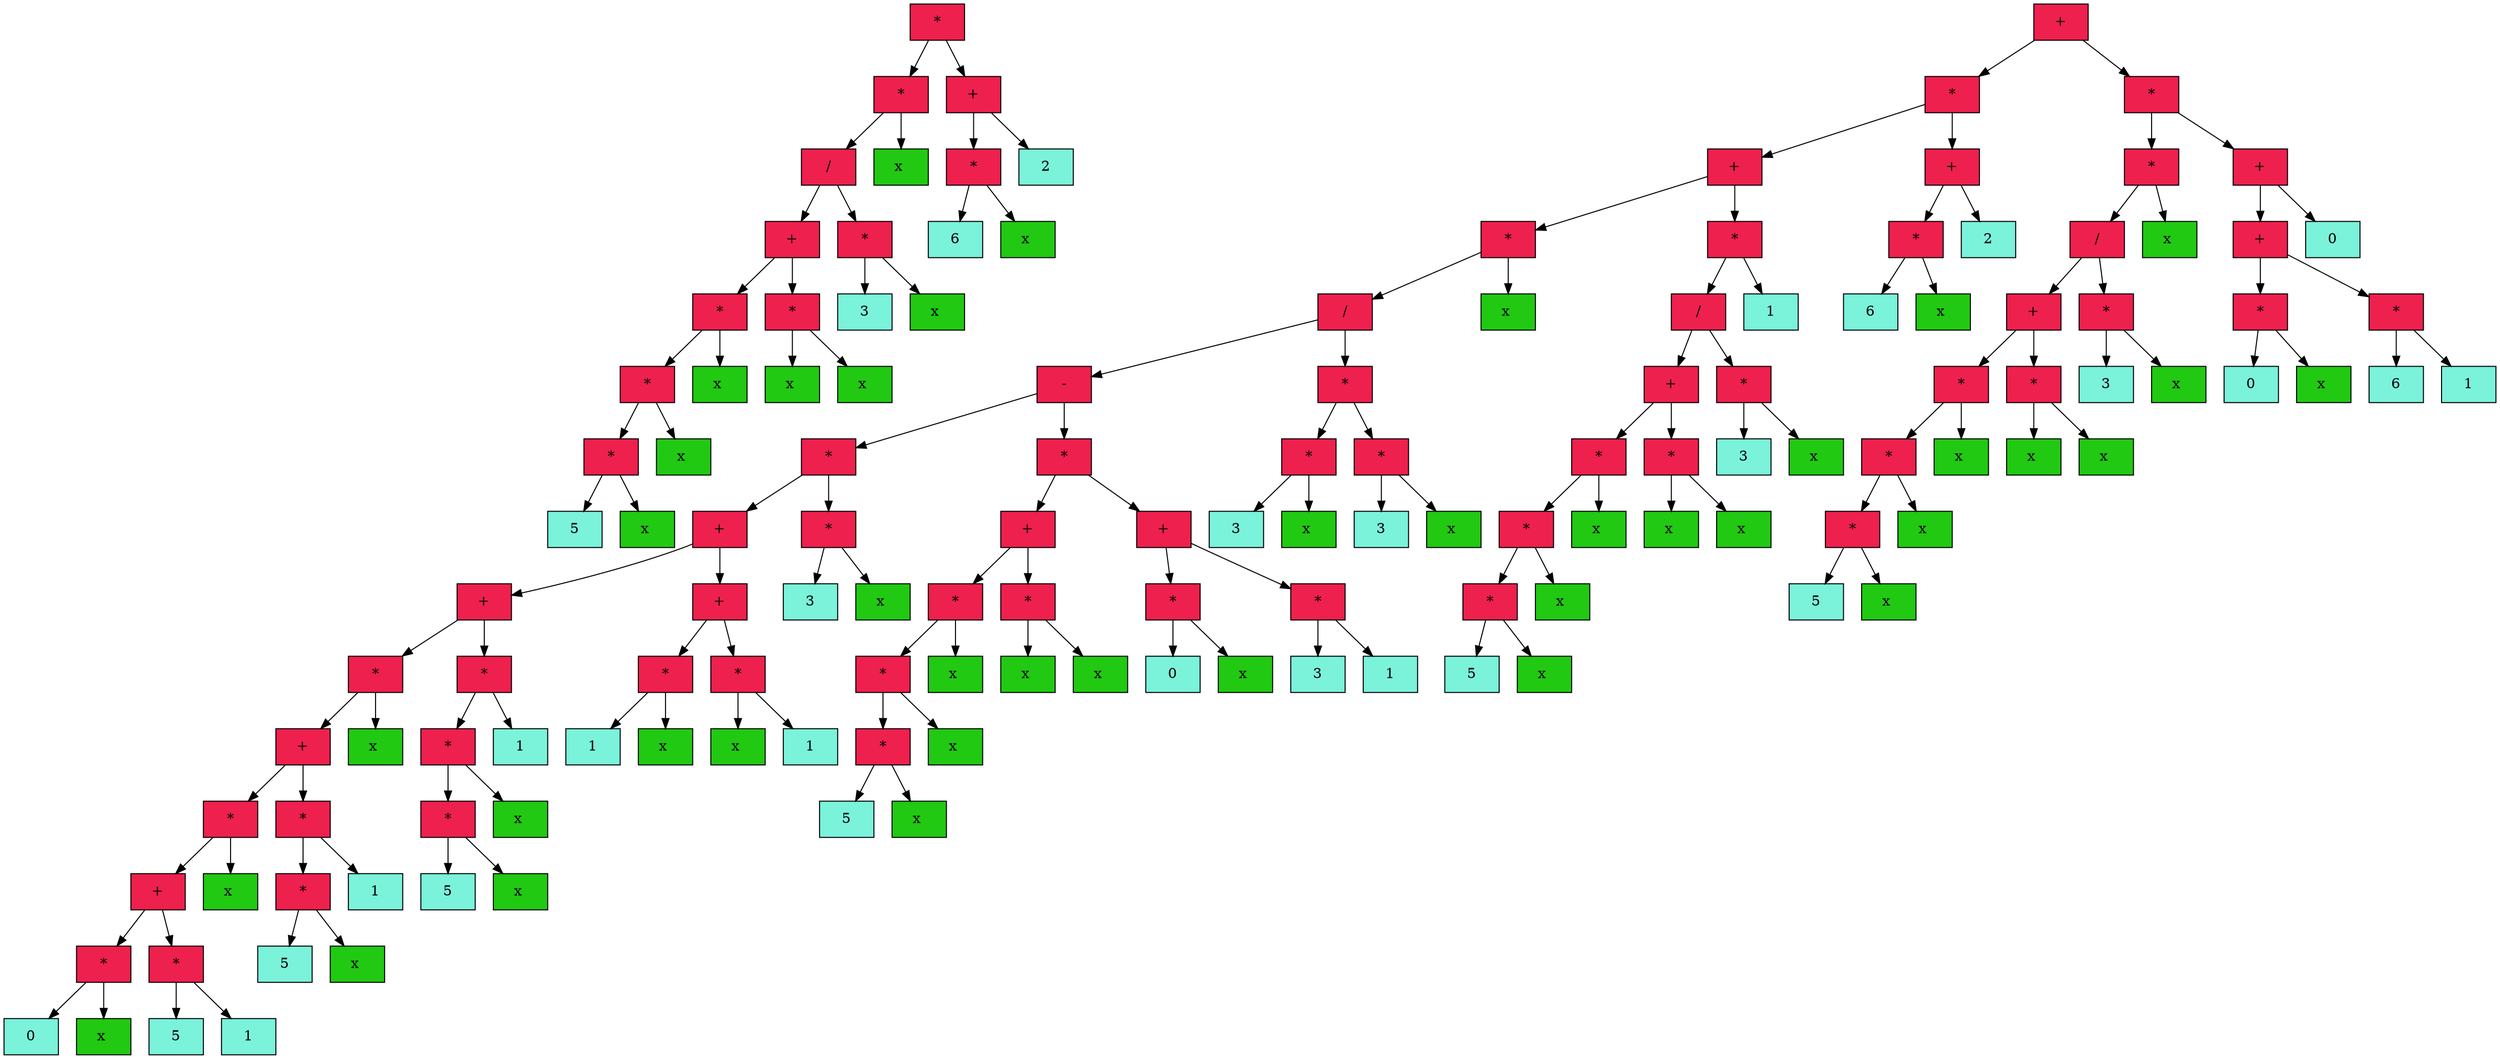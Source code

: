 digraph DotGraph
{
    Node64 [shape="box", color="black", fontcolor="black", fillcolor="#EE204D", style="filled", weight="1", label=" * "];
    Node112 [shape="box", color="black", fontcolor="black", fillcolor="#EE204D", style="filled", weight="1", label=" * "];
    Node160 [shape="box", color="black", fontcolor="black", fillcolor="#EE204D", style="filled", weight="1", label=" / "];
    Node208 [shape="box", color="black", fontcolor="black", fillcolor="#EE204D", style="filled", weight="1", label=" + "];
    Node256 [shape="box", color="black", fontcolor="black", fillcolor="#EE204D", style="filled", weight="1", label=" * "];
    Node304 [shape="box", color="black", fontcolor="black", fillcolor="#EE204D", style="filled", weight="1", label=" * "];
    Node352 [shape="box", color="black", fontcolor="black", fillcolor="#EE204D", style="filled", weight="1", label=" * "];
    Node400 [shape="box", color="black", fontcolor="black", fillcolor="#7BF2DA", style="filled", weight="1", label="5"];
    Node352 -> Node400 [color="black", style="solid", weight="1", label=""];
    Node448 [shape="box", color="black", fontcolor="black", fillcolor="#21C912", style="filled", weight="1", label="x "];
    Node352 -> Node448 [color="black", style="solid", weight="1", label=""];
    Node304 -> Node352 [color="black", style="solid", weight="1", label=""];
    Node496 [shape="box", color="black", fontcolor="black", fillcolor="#21C912", style="filled", weight="1", label="x "];
    Node304 -> Node496 [color="black", style="solid", weight="1", label=""];
    Node256 -> Node304 [color="black", style="solid", weight="1", label=""];
    Node544 [shape="box", color="black", fontcolor="black", fillcolor="#21C912", style="filled", weight="1", label="x "];
    Node256 -> Node544 [color="black", style="solid", weight="1", label=""];
    Node208 -> Node256 [color="black", style="solid", weight="1", label=""];
    Node592 [shape="box", color="black", fontcolor="black", fillcolor="#EE204D", style="filled", weight="1", label=" * "];
    Node640 [shape="box", color="black", fontcolor="black", fillcolor="#21C912", style="filled", weight="1", label="x "];
    Node592 -> Node640 [color="black", style="solid", weight="1", label=""];
    Node688 [shape="box", color="black", fontcolor="black", fillcolor="#21C912", style="filled", weight="1", label="x "];
    Node592 -> Node688 [color="black", style="solid", weight="1", label=""];
    Node208 -> Node592 [color="black", style="solid", weight="1", label=""];
    Node160 -> Node208 [color="black", style="solid", weight="1", label=""];
    Node736 [shape="box", color="black", fontcolor="black", fillcolor="#EE204D", style="filled", weight="1", label=" * "];
    Node784 [shape="box", color="black", fontcolor="black", fillcolor="#7BF2DA", style="filled", weight="1", label="3"];
    Node736 -> Node784 [color="black", style="solid", weight="1", label=""];
    Node832 [shape="box", color="black", fontcolor="black", fillcolor="#21C912", style="filled", weight="1", label="x "];
    Node736 -> Node832 [color="black", style="solid", weight="1", label=""];
    Node160 -> Node736 [color="black", style="solid", weight="1", label=""];
    Node112 -> Node160 [color="black", style="solid", weight="1", label=""];
    Node880 [shape="box", color="black", fontcolor="black", fillcolor="#21C912", style="filled", weight="1", label="x "];
    Node112 -> Node880 [color="black", style="solid", weight="1", label=""];
    Node64 -> Node112 [color="black", style="solid", weight="1", label=""];
    Node928 [shape="box", color="black", fontcolor="black", fillcolor="#EE204D", style="filled", weight="1", label=" + "];
    Node976 [shape="box", color="black", fontcolor="black", fillcolor="#EE204D", style="filled", weight="1", label=" * "];
    Node1024 [shape="box", color="black", fontcolor="black", fillcolor="#7BF2DA", style="filled", weight="1", label="6"];
    Node976 -> Node1024 [color="black", style="solid", weight="1", label=""];
    Node1072 [shape="box", color="black", fontcolor="black", fillcolor="#21C912", style="filled", weight="1", label="x "];
    Node976 -> Node1072 [color="black", style="solid", weight="1", label=""];
    Node928 -> Node976 [color="black", style="solid", weight="1", label=""];
    Node1120 [shape="box", color="black", fontcolor="black", fillcolor="#7BF2DA", style="filled", weight="1", label="2"];
    Node928 -> Node1120 [color="black", style="solid", weight="1", label=""];
    Node64 -> Node928 [color="black", style="solid", weight="1", label=""];
    Node6832 [shape="box", color="black", fontcolor="black", fillcolor="#EE204D", style="filled", weight="1", label=" + "];
    Node6784 [shape="box", color="black", fontcolor="black", fillcolor="#EE204D", style="filled", weight="1", label=" * "];
    Node6736 [shape="box", color="black", fontcolor="black", fillcolor="#EE204D", style="filled", weight="1", label=" + "];
    Node6688 [shape="box", color="black", fontcolor="black", fillcolor="#EE204D", style="filled", weight="1", label=" * "];
    Node6640 [shape="box", color="black", fontcolor="black", fillcolor="#EE204D", style="filled", weight="1", label=" / "];
    Node6592 [shape="box", color="black", fontcolor="black", fillcolor="#EE204D", style="filled", weight="1", label=" - "];
    Node6544 [shape="box", color="black", fontcolor="black", fillcolor="#EE204D", style="filled", weight="1", label=" * "];
    Node6496 [shape="box", color="black", fontcolor="black", fillcolor="#EE204D", style="filled", weight="1", label=" + "];
    Node6448 [shape="box", color="black", fontcolor="black", fillcolor="#EE204D", style="filled", weight="1", label=" + "];
    Node6400 [shape="box", color="black", fontcolor="black", fillcolor="#EE204D", style="filled", weight="1", label=" * "];
    Node6352 [shape="box", color="black", fontcolor="black", fillcolor="#EE204D", style="filled", weight="1", label=" + "];
    Node6304 [shape="box", color="black", fontcolor="black", fillcolor="#EE204D", style="filled", weight="1", label=" * "];
    Node6256 [shape="box", color="black", fontcolor="black", fillcolor="#EE204D", style="filled", weight="1", label=" + "];
    Node6208 [shape="box", color="black", fontcolor="black", fillcolor="#EE204D", style="filled", weight="1", label=" * "];
    Node6160 [shape="box", color="black", fontcolor="black", fillcolor="#7BF2DA", style="filled", weight="1", label="0"];
    Node6208 -> Node6160 [color="black", style="solid", weight="1", label=""];
    Node6112 [shape="box", color="black", fontcolor="black", fillcolor="#21C912", style="filled", weight="1", label="x "];
    Node6208 -> Node6112 [color="black", style="solid", weight="1", label=""];
    Node6256 -> Node6208 [color="black", style="solid", weight="1", label=""];
    Node6064 [shape="box", color="black", fontcolor="black", fillcolor="#EE204D", style="filled", weight="1", label=" * "];
    Node6016 [shape="box", color="black", fontcolor="black", fillcolor="#7BF2DA", style="filled", weight="1", label="5"];
    Node6064 -> Node6016 [color="black", style="solid", weight="1", label=""];
    Node5968 [shape="box", color="black", fontcolor="black", fillcolor="#7BF2DA", style="filled", weight="1", label="1"];
    Node6064 -> Node5968 [color="black", style="solid", weight="1", label=""];
    Node6256 -> Node6064 [color="black", style="solid", weight="1", label=""];
    Node6304 -> Node6256 [color="black", style="solid", weight="1", label=""];
    Node5920 [shape="box", color="black", fontcolor="black", fillcolor="#21C912", style="filled", weight="1", label="x "];
    Node6304 -> Node5920 [color="black", style="solid", weight="1", label=""];
    Node6352 -> Node6304 [color="black", style="solid", weight="1", label=""];
    Node5872 [shape="box", color="black", fontcolor="black", fillcolor="#EE204D", style="filled", weight="1", label=" * "];
    Node5824 [shape="box", color="black", fontcolor="black", fillcolor="#EE204D", style="filled", weight="1", label=" * "];
    Node5776 [shape="box", color="black", fontcolor="black", fillcolor="#7BF2DA", style="filled", weight="1", label="5"];
    Node5824 -> Node5776 [color="black", style="solid", weight="1", label=""];
    Node5728 [shape="box", color="black", fontcolor="black", fillcolor="#21C912", style="filled", weight="1", label="x "];
    Node5824 -> Node5728 [color="black", style="solid", weight="1", label=""];
    Node5872 -> Node5824 [color="black", style="solid", weight="1", label=""];
    Node5680 [shape="box", color="black", fontcolor="black", fillcolor="#7BF2DA", style="filled", weight="1", label="1"];
    Node5872 -> Node5680 [color="black", style="solid", weight="1", label=""];
    Node6352 -> Node5872 [color="black", style="solid", weight="1", label=""];
    Node6400 -> Node6352 [color="black", style="solid", weight="1", label=""];
    Node5632 [shape="box", color="black", fontcolor="black", fillcolor="#21C912", style="filled", weight="1", label="x "];
    Node6400 -> Node5632 [color="black", style="solid", weight="1", label=""];
    Node6448 -> Node6400 [color="black", style="solid", weight="1", label=""];
    Node5584 [shape="box", color="black", fontcolor="black", fillcolor="#EE204D", style="filled", weight="1", label=" * "];
    Node5536 [shape="box", color="black", fontcolor="black", fillcolor="#EE204D", style="filled", weight="1", label=" * "];
    Node5488 [shape="box", color="black", fontcolor="black", fillcolor="#EE204D", style="filled", weight="1", label=" * "];
    Node5440 [shape="box", color="black", fontcolor="black", fillcolor="#7BF2DA", style="filled", weight="1", label="5"];
    Node5488 -> Node5440 [color="black", style="solid", weight="1", label=""];
    Node5392 [shape="box", color="black", fontcolor="black", fillcolor="#21C912", style="filled", weight="1", label="x "];
    Node5488 -> Node5392 [color="black", style="solid", weight="1", label=""];
    Node5536 -> Node5488 [color="black", style="solid", weight="1", label=""];
    Node5344 [shape="box", color="black", fontcolor="black", fillcolor="#21C912", style="filled", weight="1", label="x "];
    Node5536 -> Node5344 [color="black", style="solid", weight="1", label=""];
    Node5584 -> Node5536 [color="black", style="solid", weight="1", label=""];
    Node5296 [shape="box", color="black", fontcolor="black", fillcolor="#7BF2DA", style="filled", weight="1", label="1"];
    Node5584 -> Node5296 [color="black", style="solid", weight="1", label=""];
    Node6448 -> Node5584 [color="black", style="solid", weight="1", label=""];
    Node6496 -> Node6448 [color="black", style="solid", weight="1", label=""];
    Node5248 [shape="box", color="black", fontcolor="black", fillcolor="#EE204D", style="filled", weight="1", label=" + "];
    Node5200 [shape="box", color="black", fontcolor="black", fillcolor="#EE204D", style="filled", weight="1", label=" * "];
    Node5152 [shape="box", color="black", fontcolor="black", fillcolor="#7BF2DA", style="filled", weight="1", label="1"];
    Node5200 -> Node5152 [color="black", style="solid", weight="1", label=""];
    Node5104 [shape="box", color="black", fontcolor="black", fillcolor="#21C912", style="filled", weight="1", label="x "];
    Node5200 -> Node5104 [color="black", style="solid", weight="1", label=""];
    Node5248 -> Node5200 [color="black", style="solid", weight="1", label=""];
    Node5056 [shape="box", color="black", fontcolor="black", fillcolor="#EE204D", style="filled", weight="1", label=" * "];
    Node5008 [shape="box", color="black", fontcolor="black", fillcolor="#21C912", style="filled", weight="1", label="x "];
    Node5056 -> Node5008 [color="black", style="solid", weight="1", label=""];
    Node4960 [shape="box", color="black", fontcolor="black", fillcolor="#7BF2DA", style="filled", weight="1", label="1"];
    Node5056 -> Node4960 [color="black", style="solid", weight="1", label=""];
    Node5248 -> Node5056 [color="black", style="solid", weight="1", label=""];
    Node6496 -> Node5248 [color="black", style="solid", weight="1", label=""];
    Node6544 -> Node6496 [color="black", style="solid", weight="1", label=""];
    Node4912 [shape="box", color="black", fontcolor="black", fillcolor="#EE204D", style="filled", weight="1", label=" * "];
    Node4864 [shape="box", color="black", fontcolor="black", fillcolor="#7BF2DA", style="filled", weight="1", label="3"];
    Node4912 -> Node4864 [color="black", style="solid", weight="1", label=""];
    Node4816 [shape="box", color="black", fontcolor="black", fillcolor="#21C912", style="filled", weight="1", label="x "];
    Node4912 -> Node4816 [color="black", style="solid", weight="1", label=""];
    Node6544 -> Node4912 [color="black", style="solid", weight="1", label=""];
    Node6592 -> Node6544 [color="black", style="solid", weight="1", label=""];
    Node4768 [shape="box", color="black", fontcolor="black", fillcolor="#EE204D", style="filled", weight="1", label=" * "];
    Node4720 [shape="box", color="black", fontcolor="black", fillcolor="#EE204D", style="filled", weight="1", label=" + "];
    Node4672 [shape="box", color="black", fontcolor="black", fillcolor="#EE204D", style="filled", weight="1", label=" * "];
    Node4624 [shape="box", color="black", fontcolor="black", fillcolor="#EE204D", style="filled", weight="1", label=" * "];
    Node4576 [shape="box", color="black", fontcolor="black", fillcolor="#EE204D", style="filled", weight="1", label=" * "];
    Node4528 [shape="box", color="black", fontcolor="black", fillcolor="#7BF2DA", style="filled", weight="1", label="5"];
    Node4576 -> Node4528 [color="black", style="solid", weight="1", label=""];
    Node4480 [shape="box", color="black", fontcolor="black", fillcolor="#21C912", style="filled", weight="1", label="x "];
    Node4576 -> Node4480 [color="black", style="solid", weight="1", label=""];
    Node4624 -> Node4576 [color="black", style="solid", weight="1", label=""];
    Node4432 [shape="box", color="black", fontcolor="black", fillcolor="#21C912", style="filled", weight="1", label="x "];
    Node4624 -> Node4432 [color="black", style="solid", weight="1", label=""];
    Node4672 -> Node4624 [color="black", style="solid", weight="1", label=""];
    Node4384 [shape="box", color="black", fontcolor="black", fillcolor="#21C912", style="filled", weight="1", label="x "];
    Node4672 -> Node4384 [color="black", style="solid", weight="1", label=""];
    Node4720 -> Node4672 [color="black", style="solid", weight="1", label=""];
    Node4336 [shape="box", color="black", fontcolor="black", fillcolor="#EE204D", style="filled", weight="1", label=" * "];
    Node4288 [shape="box", color="black", fontcolor="black", fillcolor="#21C912", style="filled", weight="1", label="x "];
    Node4336 -> Node4288 [color="black", style="solid", weight="1", label=""];
    Node4240 [shape="box", color="black", fontcolor="black", fillcolor="#21C912", style="filled", weight="1", label="x "];
    Node4336 -> Node4240 [color="black", style="solid", weight="1", label=""];
    Node4720 -> Node4336 [color="black", style="solid", weight="1", label=""];
    Node4768 -> Node4720 [color="black", style="solid", weight="1", label=""];
    Node4192 [shape="box", color="black", fontcolor="black", fillcolor="#EE204D", style="filled", weight="1", label=" + "];
    Node4144 [shape="box", color="black", fontcolor="black", fillcolor="#EE204D", style="filled", weight="1", label=" * "];
    Node4096 [shape="box", color="black", fontcolor="black", fillcolor="#7BF2DA", style="filled", weight="1", label="0"];
    Node4144 -> Node4096 [color="black", style="solid", weight="1", label=""];
    Node4048 [shape="box", color="black", fontcolor="black", fillcolor="#21C912", style="filled", weight="1", label="x "];
    Node4144 -> Node4048 [color="black", style="solid", weight="1", label=""];
    Node4192 -> Node4144 [color="black", style="solid", weight="1", label=""];
    Node4000 [shape="box", color="black", fontcolor="black", fillcolor="#EE204D", style="filled", weight="1", label=" * "];
    Node3952 [shape="box", color="black", fontcolor="black", fillcolor="#7BF2DA", style="filled", weight="1", label="3"];
    Node4000 -> Node3952 [color="black", style="solid", weight="1", label=""];
    Node3904 [shape="box", color="black", fontcolor="black", fillcolor="#7BF2DA", style="filled", weight="1", label="1"];
    Node4000 -> Node3904 [color="black", style="solid", weight="1", label=""];
    Node4192 -> Node4000 [color="black", style="solid", weight="1", label=""];
    Node4768 -> Node4192 [color="black", style="solid", weight="1", label=""];
    Node6592 -> Node4768 [color="black", style="solid", weight="1", label=""];
    Node6640 -> Node6592 [color="black", style="solid", weight="1", label=""];
    Node3856 [shape="box", color="black", fontcolor="black", fillcolor="#EE204D", style="filled", weight="1", label=" * "];
    Node3808 [shape="box", color="black", fontcolor="black", fillcolor="#EE204D", style="filled", weight="1", label=" * "];
    Node3760 [shape="box", color="black", fontcolor="black", fillcolor="#7BF2DA", style="filled", weight="1", label="3"];
    Node3808 -> Node3760 [color="black", style="solid", weight="1", label=""];
    Node3712 [shape="box", color="black", fontcolor="black", fillcolor="#21C912", style="filled", weight="1", label="x "];
    Node3808 -> Node3712 [color="black", style="solid", weight="1", label=""];
    Node3856 -> Node3808 [color="black", style="solid", weight="1", label=""];
    Node3664 [shape="box", color="black", fontcolor="black", fillcolor="#EE204D", style="filled", weight="1", label=" * "];
    Node3616 [shape="box", color="black", fontcolor="black", fillcolor="#7BF2DA", style="filled", weight="1", label="3"];
    Node3664 -> Node3616 [color="black", style="solid", weight="1", label=""];
    Node3568 [shape="box", color="black", fontcolor="black", fillcolor="#21C912", style="filled", weight="1", label="x "];
    Node3664 -> Node3568 [color="black", style="solid", weight="1", label=""];
    Node3856 -> Node3664 [color="black", style="solid", weight="1", label=""];
    Node6640 -> Node3856 [color="black", style="solid", weight="1", label=""];
    Node6688 -> Node6640 [color="black", style="solid", weight="1", label=""];
    Node3520 [shape="box", color="black", fontcolor="black", fillcolor="#21C912", style="filled", weight="1", label="x "];
    Node6688 -> Node3520 [color="black", style="solid", weight="1", label=""];
    Node6736 -> Node6688 [color="black", style="solid", weight="1", label=""];
    Node3472 [shape="box", color="black", fontcolor="black", fillcolor="#EE204D", style="filled", weight="1", label=" * "];
    Node3424 [shape="box", color="black", fontcolor="black", fillcolor="#EE204D", style="filled", weight="1", label=" / "];
    Node3376 [shape="box", color="black", fontcolor="black", fillcolor="#EE204D", style="filled", weight="1", label=" + "];
    Node3328 [shape="box", color="black", fontcolor="black", fillcolor="#EE204D", style="filled", weight="1", label=" * "];
    Node3280 [shape="box", color="black", fontcolor="black", fillcolor="#EE204D", style="filled", weight="1", label=" * "];
    Node3232 [shape="box", color="black", fontcolor="black", fillcolor="#EE204D", style="filled", weight="1", label=" * "];
    Node3184 [shape="box", color="black", fontcolor="black", fillcolor="#7BF2DA", style="filled", weight="1", label="5"];
    Node3232 -> Node3184 [color="black", style="solid", weight="1", label=""];
    Node3136 [shape="box", color="black", fontcolor="black", fillcolor="#21C912", style="filled", weight="1", label="x "];
    Node3232 -> Node3136 [color="black", style="solid", weight="1", label=""];
    Node3280 -> Node3232 [color="black", style="solid", weight="1", label=""];
    Node3088 [shape="box", color="black", fontcolor="black", fillcolor="#21C912", style="filled", weight="1", label="x "];
    Node3280 -> Node3088 [color="black", style="solid", weight="1", label=""];
    Node3328 -> Node3280 [color="black", style="solid", weight="1", label=""];
    Node3040 [shape="box", color="black", fontcolor="black", fillcolor="#21C912", style="filled", weight="1", label="x "];
    Node3328 -> Node3040 [color="black", style="solid", weight="1", label=""];
    Node3376 -> Node3328 [color="black", style="solid", weight="1", label=""];
    Node2992 [shape="box", color="black", fontcolor="black", fillcolor="#EE204D", style="filled", weight="1", label=" * "];
    Node2944 [shape="box", color="black", fontcolor="black", fillcolor="#21C912", style="filled", weight="1", label="x "];
    Node2992 -> Node2944 [color="black", style="solid", weight="1", label=""];
    Node2896 [shape="box", color="black", fontcolor="black", fillcolor="#21C912", style="filled", weight="1", label="x "];
    Node2992 -> Node2896 [color="black", style="solid", weight="1", label=""];
    Node3376 -> Node2992 [color="black", style="solid", weight="1", label=""];
    Node3424 -> Node3376 [color="black", style="solid", weight="1", label=""];
    Node2848 [shape="box", color="black", fontcolor="black", fillcolor="#EE204D", style="filled", weight="1", label=" * "];
    Node2800 [shape="box", color="black", fontcolor="black", fillcolor="#7BF2DA", style="filled", weight="1", label="3"];
    Node2848 -> Node2800 [color="black", style="solid", weight="1", label=""];
    Node2752 [shape="box", color="black", fontcolor="black", fillcolor="#21C912", style="filled", weight="1", label="x "];
    Node2848 -> Node2752 [color="black", style="solid", weight="1", label=""];
    Node3424 -> Node2848 [color="black", style="solid", weight="1", label=""];
    Node3472 -> Node3424 [color="black", style="solid", weight="1", label=""];
    Node2704 [shape="box", color="black", fontcolor="black", fillcolor="#7BF2DA", style="filled", weight="1", label="1"];
    Node3472 -> Node2704 [color="black", style="solid", weight="1", label=""];
    Node6736 -> Node3472 [color="black", style="solid", weight="1", label=""];
    Node6784 -> Node6736 [color="black", style="solid", weight="1", label=""];
    Node2656 [shape="box", color="black", fontcolor="black", fillcolor="#EE204D", style="filled", weight="1", label=" + "];
    Node2608 [shape="box", color="black", fontcolor="black", fillcolor="#EE204D", style="filled", weight="1", label=" * "];
    Node2560 [shape="box", color="black", fontcolor="black", fillcolor="#7BF2DA", style="filled", weight="1", label="6"];
    Node2608 -> Node2560 [color="black", style="solid", weight="1", label=""];
    Node2512 [shape="box", color="black", fontcolor="black", fillcolor="#21C912", style="filled", weight="1", label="x "];
    Node2608 -> Node2512 [color="black", style="solid", weight="1", label=""];
    Node2656 -> Node2608 [color="black", style="solid", weight="1", label=""];
    Node2464 [shape="box", color="black", fontcolor="black", fillcolor="#7BF2DA", style="filled", weight="1", label="2"];
    Node2656 -> Node2464 [color="black", style="solid", weight="1", label=""];
    Node6784 -> Node2656 [color="black", style="solid", weight="1", label=""];
    Node6832 -> Node6784 [color="black", style="solid", weight="1", label=""];
    Node2416 [shape="box", color="black", fontcolor="black", fillcolor="#EE204D", style="filled", weight="1", label=" * "];
    Node2368 [shape="box", color="black", fontcolor="black", fillcolor="#EE204D", style="filled", weight="1", label=" * "];
    Node2320 [shape="box", color="black", fontcolor="black", fillcolor="#EE204D", style="filled", weight="1", label=" / "];
    Node2272 [shape="box", color="black", fontcolor="black", fillcolor="#EE204D", style="filled", weight="1", label=" + "];
    Node2224 [shape="box", color="black", fontcolor="black", fillcolor="#EE204D", style="filled", weight="1", label=" * "];
    Node2176 [shape="box", color="black", fontcolor="black", fillcolor="#EE204D", style="filled", weight="1", label=" * "];
    Node2128 [shape="box", color="black", fontcolor="black", fillcolor="#EE204D", style="filled", weight="1", label=" * "];
    Node2080 [shape="box", color="black", fontcolor="black", fillcolor="#7BF2DA", style="filled", weight="1", label="5"];
    Node2128 -> Node2080 [color="black", style="solid", weight="1", label=""];
    Node2032 [shape="box", color="black", fontcolor="black", fillcolor="#21C912", style="filled", weight="1", label="x "];
    Node2128 -> Node2032 [color="black", style="solid", weight="1", label=""];
    Node2176 -> Node2128 [color="black", style="solid", weight="1", label=""];
    Node1984 [shape="box", color="black", fontcolor="black", fillcolor="#21C912", style="filled", weight="1", label="x "];
    Node2176 -> Node1984 [color="black", style="solid", weight="1", label=""];
    Node2224 -> Node2176 [color="black", style="solid", weight="1", label=""];
    Node1936 [shape="box", color="black", fontcolor="black", fillcolor="#21C912", style="filled", weight="1", label="x "];
    Node2224 -> Node1936 [color="black", style="solid", weight="1", label=""];
    Node2272 -> Node2224 [color="black", style="solid", weight="1", label=""];
    Node1888 [shape="box", color="black", fontcolor="black", fillcolor="#EE204D", style="filled", weight="1", label=" * "];
    Node1840 [shape="box", color="black", fontcolor="black", fillcolor="#21C912", style="filled", weight="1", label="x "];
    Node1888 -> Node1840 [color="black", style="solid", weight="1", label=""];
    Node1792 [shape="box", color="black", fontcolor="black", fillcolor="#21C912", style="filled", weight="1", label="x "];
    Node1888 -> Node1792 [color="black", style="solid", weight="1", label=""];
    Node2272 -> Node1888 [color="black", style="solid", weight="1", label=""];
    Node2320 -> Node2272 [color="black", style="solid", weight="1", label=""];
    Node1744 [shape="box", color="black", fontcolor="black", fillcolor="#EE204D", style="filled", weight="1", label=" * "];
    Node1696 [shape="box", color="black", fontcolor="black", fillcolor="#7BF2DA", style="filled", weight="1", label="3"];
    Node1744 -> Node1696 [color="black", style="solid", weight="1", label=""];
    Node1648 [shape="box", color="black", fontcolor="black", fillcolor="#21C912", style="filled", weight="1", label="x "];
    Node1744 -> Node1648 [color="black", style="solid", weight="1", label=""];
    Node2320 -> Node1744 [color="black", style="solid", weight="1", label=""];
    Node2368 -> Node2320 [color="black", style="solid", weight="1", label=""];
    Node1600 [shape="box", color="black", fontcolor="black", fillcolor="#21C912", style="filled", weight="1", label="x "];
    Node2368 -> Node1600 [color="black", style="solid", weight="1", label=""];
    Node2416 -> Node2368 [color="black", style="solid", weight="1", label=""];
    Node1552 [shape="box", color="black", fontcolor="black", fillcolor="#EE204D", style="filled", weight="1", label=" + "];
    Node1504 [shape="box", color="black", fontcolor="black", fillcolor="#EE204D", style="filled", weight="1", label=" + "];
    Node1456 [shape="box", color="black", fontcolor="black", fillcolor="#EE204D", style="filled", weight="1", label=" * "];
    Node1408 [shape="box", color="black", fontcolor="black", fillcolor="#7BF2DA", style="filled", weight="1", label="0"];
    Node1456 -> Node1408 [color="black", style="solid", weight="1", label=""];
    Node1360 [shape="box", color="black", fontcolor="black", fillcolor="#21C912", style="filled", weight="1", label="x "];
    Node1456 -> Node1360 [color="black", style="solid", weight="1", label=""];
    Node1504 -> Node1456 [color="black", style="solid", weight="1", label=""];
    Node1312 [shape="box", color="black", fontcolor="black", fillcolor="#EE204D", style="filled", weight="1", label=" * "];
    Node1264 [shape="box", color="black", fontcolor="black", fillcolor="#7BF2DA", style="filled", weight="1", label="6"];
    Node1312 -> Node1264 [color="black", style="solid", weight="1", label=""];
    Node1216 [shape="box", color="black", fontcolor="black", fillcolor="#7BF2DA", style="filled", weight="1", label="1"];
    Node1312 -> Node1216 [color="black", style="solid", weight="1", label=""];
    Node1504 -> Node1312 [color="black", style="solid", weight="1", label=""];
    Node1552 -> Node1504 [color="black", style="solid", weight="1", label=""];
    Node1168 [shape="box", color="black", fontcolor="black", fillcolor="#7BF2DA", style="filled", weight="1", label="0"];
    Node1552 -> Node1168 [color="black", style="solid", weight="1", label=""];
    Node2416 -> Node1552 [color="black", style="solid", weight="1", label=""];
    Node6832 -> Node2416 [color="black", style="solid", weight="1", label=""];
}
